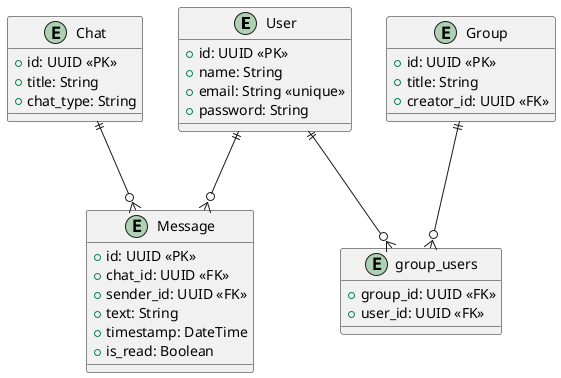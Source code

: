 @startuml

entity "User" as user {
    + id: UUID <<PK>>
    + name: String
    + email: String <<unique>>
    + password: String
}

entity "Chat" as chat {
    + id: UUID <<PK>>
    + title: String
    + chat_type: String
}

entity "Group" as group {
    + id: UUID <<PK>>
    + title: String
    + creator_id: UUID <<FK>>
}

entity "Message" as message {
    + id: UUID <<PK>>
    + chat_id: UUID <<FK>>
    + sender_id: UUID <<FK>>
    + text: String
    + timestamp: DateTime
    + is_read: Boolean
}

entity "group_users" as group_users {
    + group_id: UUID <<FK>>
    + user_id: UUID <<FK>>
}

user ||--o{ group_users : ""
group ||--o{ group_users : ""
chat ||--o{ message : ""
user ||--o{ message : ""

@enduml
